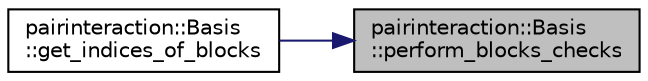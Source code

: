 digraph "pairinteraction::Basis::perform_blocks_checks"
{
 // INTERACTIVE_SVG=YES
 // LATEX_PDF_SIZE
  bgcolor="transparent";
  edge [fontname="Helvetica",fontsize="10",labelfontname="Helvetica",labelfontsize="10"];
  node [fontname="Helvetica",fontsize="10",shape=record];
  rankdir="RL";
  Node1 [label="pairinteraction::Basis\l::perform_blocks_checks",height=0.2,width=0.4,color="black", fillcolor="grey75", style="filled", fontcolor="black",tooltip=" "];
  Node1 -> Node2 [dir="back",color="midnightblue",fontsize="10",style="solid",fontname="Helvetica"];
  Node2 [label="pairinteraction::Basis\l::get_indices_of_blocks",height=0.2,width=0.4,color="black",URL="$classpairinteraction_1_1Basis.html#a9442d50ec77abbe7c1805f533c9ad322",tooltip=" "];
}
